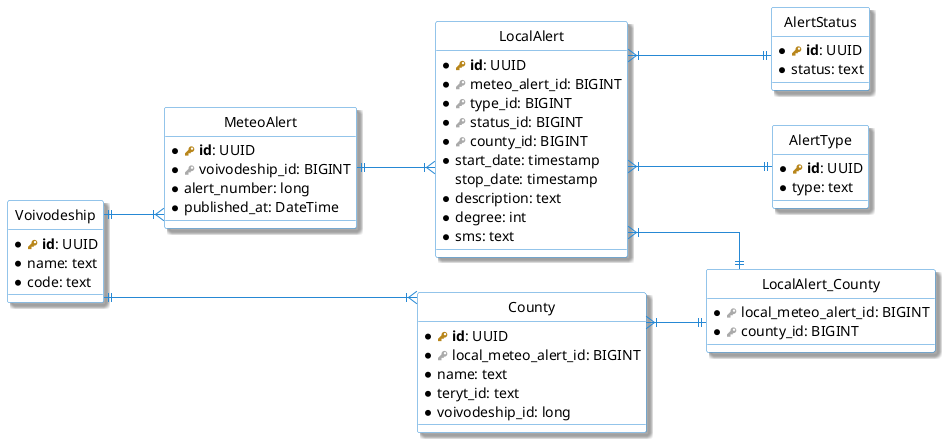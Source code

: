 @startuml
'https://plantuml.com/class-diagram

!define primary_key(x) <b><color:#b8861b><&key></color> x</b>
!define foreign_key(x) <color:#aaaaaa><&key></color> x
!define column(x) <color:#efefef><&media-record></color> x
!define table(x) entity x << (T, white) >>

hide circle
left to right direction
skinparam roundcorner 5
skinparam linetype ortho
skinparam shadowing true
skinparam handwritten false
skinparam class {
    BackgroundColor white
    ArrowColor #2688d4
    BorderColor #2688d4
}

table(MeteoAlert) {
    * primary_key(id): UUID
    * foreign_key(voivodeship_id): BIGINT
    * alert_number: long
    * published_at: DateTime
}

table("LocalAlert"){
    * primary_key(id): UUID
    * foreign_key(meteo_alert_id): BIGINT
    * foreign_key(type_id): BIGINT
    * foreign_key(status_id): BIGINT
    * foreign_key(county_id): BIGINT
    * start_date: timestamp
      stop_date: timestamp
    * description: text
    * degree: int
    * sms: text

}

table("Voivodeship"){
    * primary_key(id): UUID
    * name: text
    * code: text

}

table("AlertStatus") {
    * primary_key(id): UUID
    * status: text

}

table("AlertType") {
    * primary_key(id): UUID
    * type: text
}

table("County") {
    * primary_key(id): UUID
    * foreign_key(local_meteo_alert_id): BIGINT
    * name: text
    * teryt_id: text
    * voivodeship_id: long

}

table(LocalAlert_County) {
    * foreign_key(local_meteo_alert_id): BIGINT
    * foreign_key(county_id): BIGINT
}

MeteoAlert ||--|{ LocalAlert
Voivodeship ||--|{ MeteoAlert
Voivodeship ||--|{ County
LocalAlert }|--|| AlertStatus
LocalAlert }|--|| AlertType
County }|--|| LocalAlert_County
LocalAlert }|--|| LocalAlert_County



@enduml